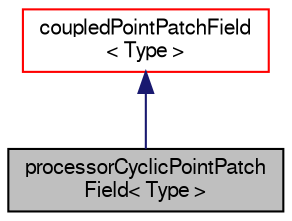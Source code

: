 digraph "processorCyclicPointPatchField&lt; Type &gt;"
{
  bgcolor="transparent";
  edge [fontname="FreeSans",fontsize="10",labelfontname="FreeSans",labelfontsize="10"];
  node [fontname="FreeSans",fontsize="10",shape=record];
  Node3 [label="processorCyclicPointPatch\lField\< Type \>",height=0.2,width=0.4,color="black", fillcolor="grey75", style="filled", fontcolor="black"];
  Node4 -> Node3 [dir="back",color="midnightblue",fontsize="10",style="solid",fontname="FreeSans"];
  Node4 [label="coupledPointPatchField\l\< Type \>",height=0.2,width=0.4,color="red",URL="$a26566.html",tooltip="A Coupled boundary condition for pointField. "];
}
